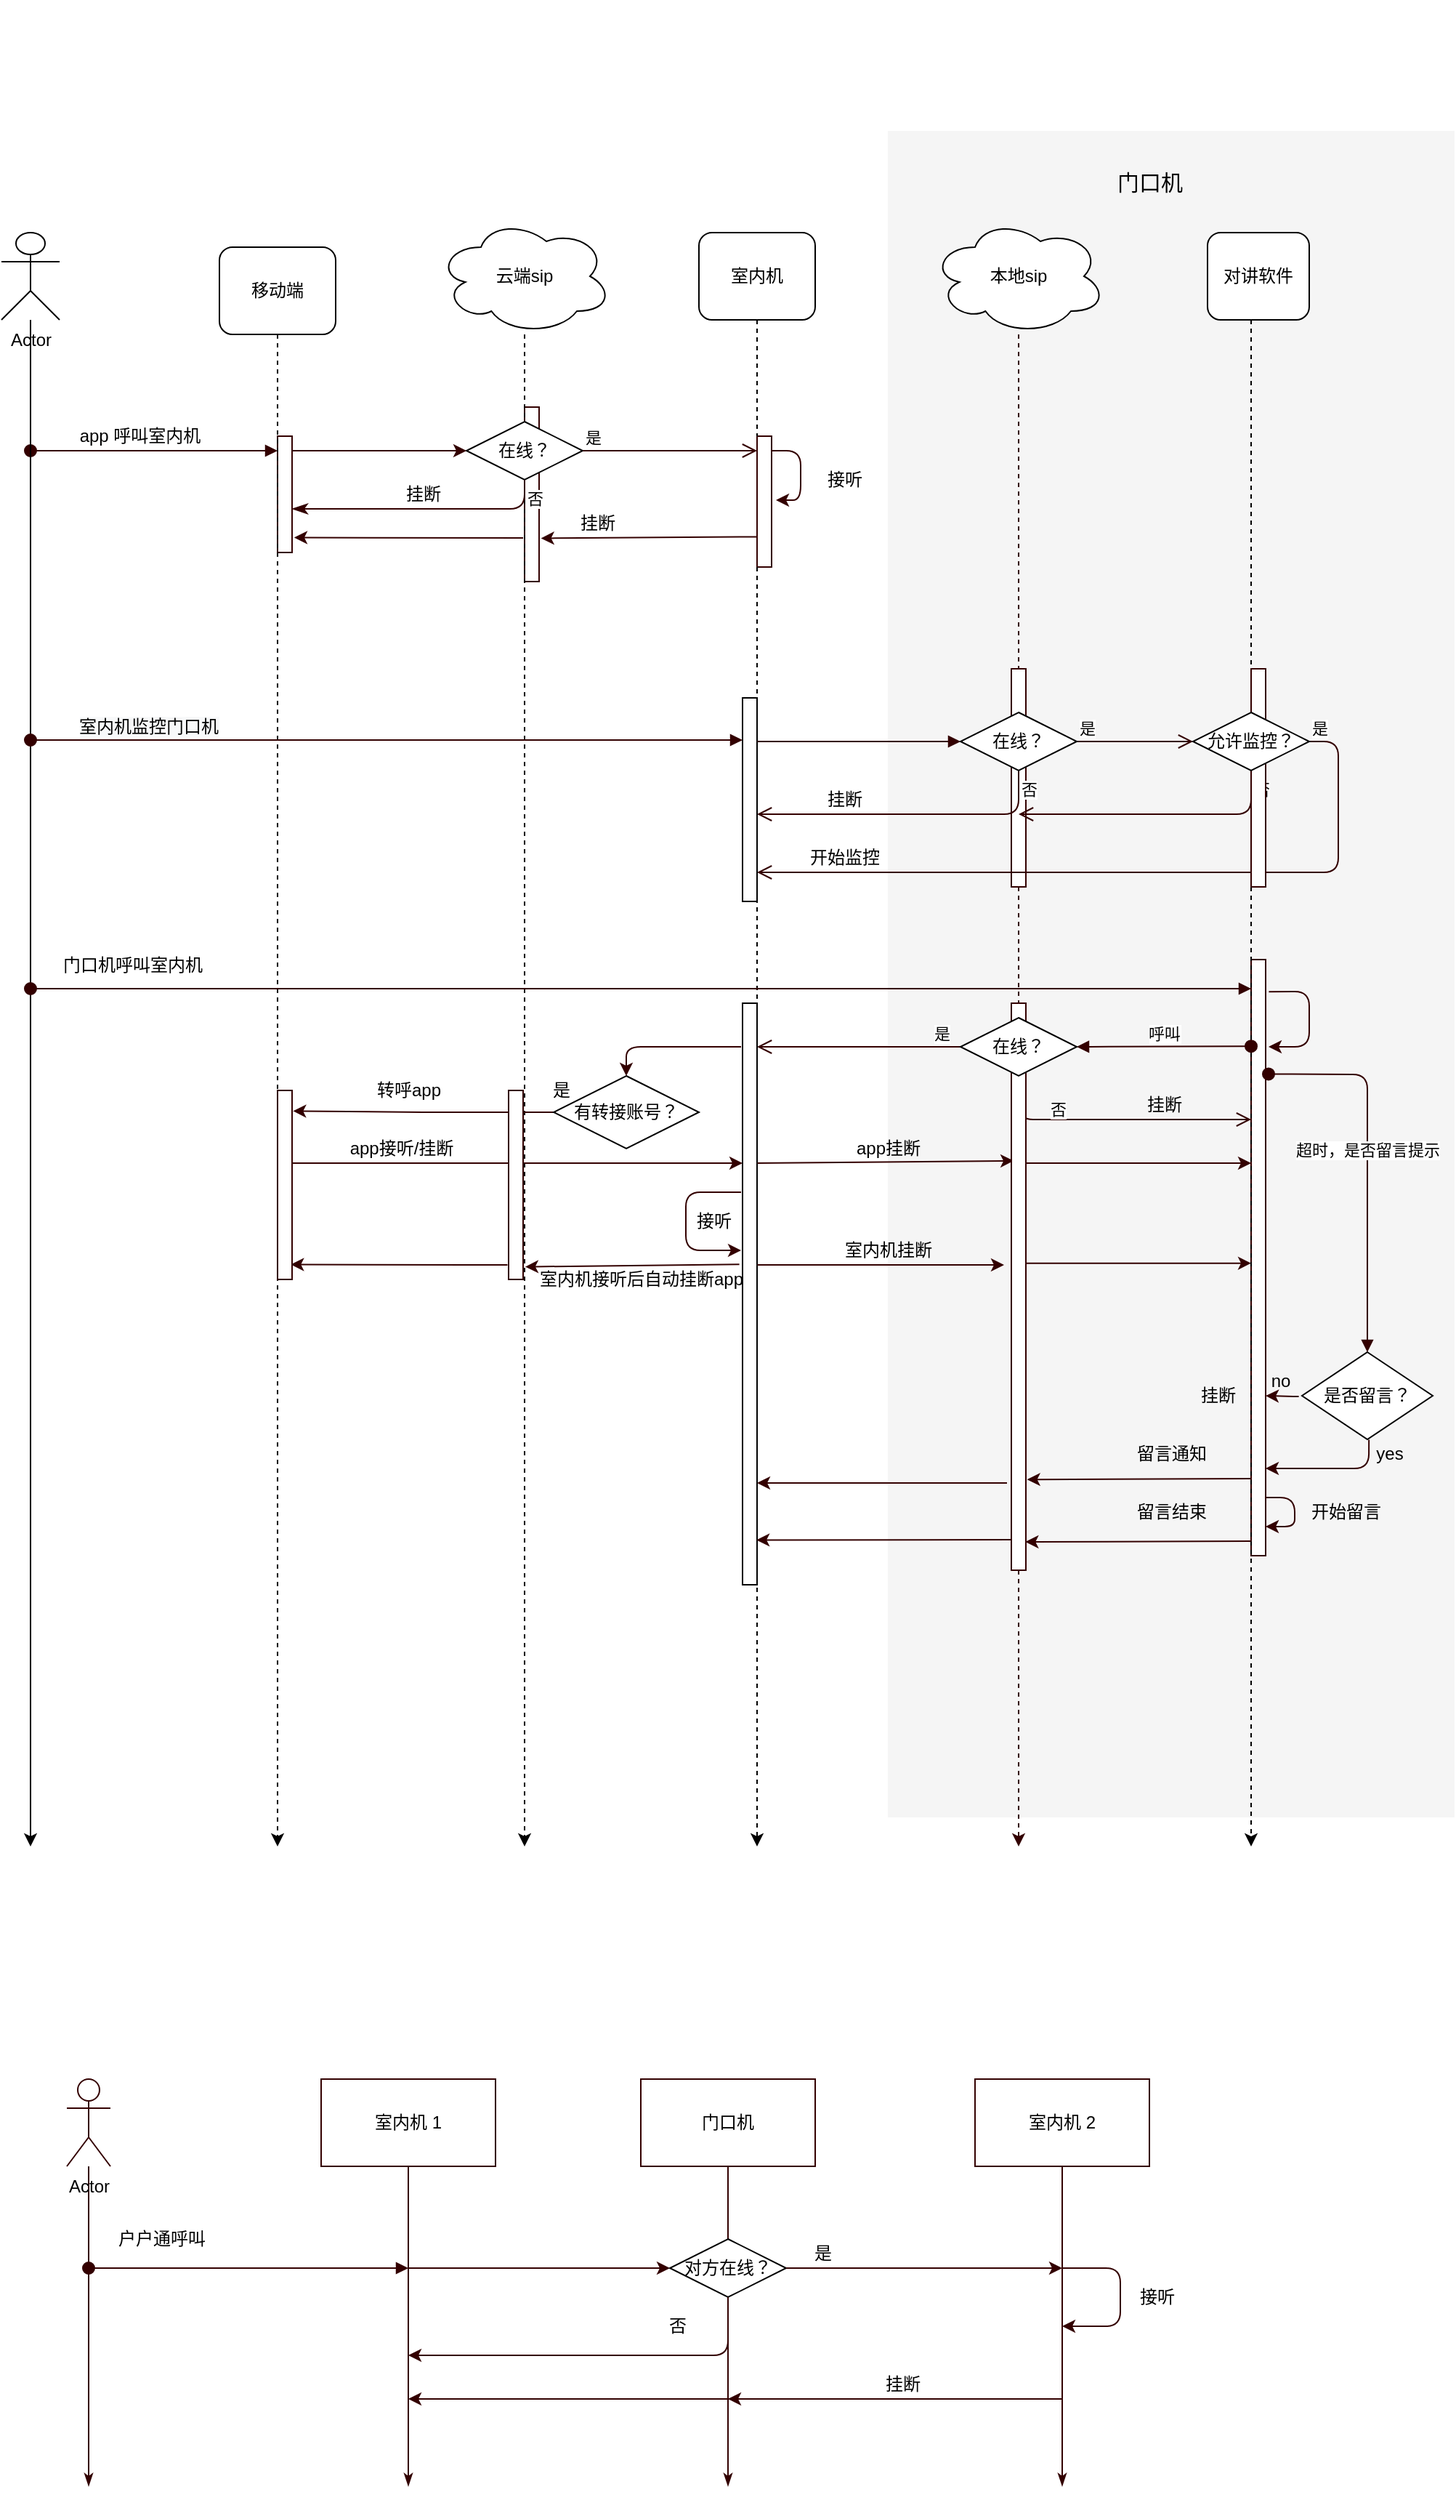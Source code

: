 <mxfile version="14.1.8" type="device" pages="2"><diagram id="DZrc7_FJbK6068aX2QIi" name="Page-1"><mxGraphModel dx="864" dy="1872" grid="1" gridSize="10" guides="1" tooltips="1" connect="1" arrows="1" fold="1" page="1" pageScale="1" pageWidth="827" pageHeight="1169" math="0" shadow="0"><root><mxCell id="0"/><mxCell id="1" parent="0"/><mxCell id="ROGS4PVGV4KlvbHjslqB-42" value="" style="rounded=0;whiteSpace=wrap;html=1;fillColor=#f5f5f5;fontColor=#333333;strokeColor=none;" vertex="1" parent="1"><mxGeometry x="670" y="20" width="390" height="1160" as="geometry"/></mxCell><mxCell id="ROGS4PVGV4KlvbHjslqB-51" value="" style="html=1;points=[];perimeter=orthogonalPerimeter;strokeColor=#330000;fontSize=115;" vertex="1" parent="1"><mxGeometry x="755" y="390" width="10" height="150" as="geometry"/></mxCell><mxCell id="ROGS4PVGV4KlvbHjslqB-48" value="" style="html=1;points=[];perimeter=orthogonalPerimeter;strokeColor=#330000;fontSize=115;" vertex="1" parent="1"><mxGeometry x="420" y="210" width="10" height="120" as="geometry"/></mxCell><mxCell id="ROGS4PVGV4KlvbHjslqB-27" value="" style="html=1;points=[];perimeter=orthogonalPerimeter;strokeColor=#330000;" vertex="1" parent="1"><mxGeometry x="920" y="590" width="10" height="410" as="geometry"/></mxCell><mxCell id="ROGS4PVGV4KlvbHjslqB-15" value="" style="html=1;points=[];perimeter=orthogonalPerimeter;strokeColor=#330000;" vertex="1" parent="1"><mxGeometry x="580" y="230" width="10" height="90" as="geometry"/></mxCell><mxCell id="ROGS4PVGV4KlvbHjslqB-13" value="" style="html=1;points=[];perimeter=orthogonalPerimeter;strokeColor=#330000;" vertex="1" parent="1"><mxGeometry x="250" y="230" width="10" height="80" as="geometry"/></mxCell><mxCell id="4mi9MKvr7Zv18F-6sOIf-14" style="edgeStyle=orthogonalEdgeStyle;rounded=0;orthogonalLoop=1;jettySize=auto;html=1;dashed=1;" parent="1" source="4mi9MKvr7Zv18F-6sOIf-1" edge="1"><mxGeometry relative="1" as="geometry"><mxPoint x="420" y="1200" as="targetPoint"/></mxGeometry></mxCell><mxCell id="4mi9MKvr7Zv18F-6sOIf-1" value="云端sip" style="ellipse;shape=cloud;whiteSpace=wrap;html=1;" parent="1" vertex="1"><mxGeometry x="360" y="80" width="120" height="80" as="geometry"/></mxCell><mxCell id="4mi9MKvr7Zv18F-6sOIf-12" style="edgeStyle=orthogonalEdgeStyle;rounded=0;orthogonalLoop=1;jettySize=auto;html=1;dashed=1;" parent="1" source="4mi9MKvr7Zv18F-6sOIf-3" edge="1"><mxGeometry relative="1" as="geometry"><mxPoint x="920" y="1200" as="targetPoint"/><Array as="points"><mxPoint x="920" y="753"/></Array></mxGeometry></mxCell><mxCell id="4mi9MKvr7Zv18F-6sOIf-3" value="对讲软件" style="rounded=1;whiteSpace=wrap;html=1;" parent="1" vertex="1"><mxGeometry x="890" y="90" width="70" height="60" as="geometry"/></mxCell><mxCell id="4mi9MKvr7Zv18F-6sOIf-8" style="edgeStyle=orthogonalEdgeStyle;rounded=0;orthogonalLoop=1;jettySize=auto;html=1;dashed=1;" parent="1" source="4mi9MKvr7Zv18F-6sOIf-5" edge="1"><mxGeometry relative="1" as="geometry"><mxPoint x="250" y="1200" as="targetPoint"/></mxGeometry></mxCell><mxCell id="4mi9MKvr7Zv18F-6sOIf-5" value="移动端" style="rounded=1;whiteSpace=wrap;html=1;" parent="1" vertex="1"><mxGeometry x="210" y="100" width="80" height="60" as="geometry"/></mxCell><mxCell id="4mi9MKvr7Zv18F-6sOIf-11" style="edgeStyle=orthogonalEdgeStyle;rounded=0;orthogonalLoop=1;jettySize=auto;html=1;dashed=1;" parent="1" source="ROGS4PVGV4KlvbHjslqB-15" edge="1"><mxGeometry relative="1" as="geometry"><mxPoint x="580" y="1200" as="targetPoint"/><Array as="points"><mxPoint x="580" y="340"/><mxPoint x="580" y="340"/></Array></mxGeometry></mxCell><mxCell id="4mi9MKvr7Zv18F-6sOIf-6" value="室内机" style="rounded=1;whiteSpace=wrap;html=1;" parent="1" vertex="1"><mxGeometry x="540" y="90" width="80" height="60" as="geometry"/></mxCell><mxCell id="4mi9MKvr7Zv18F-6sOIf-42" style="edgeStyle=orthogonalEdgeStyle;rounded=0;orthogonalLoop=1;jettySize=auto;html=1;dashed=1;strokeColor=#330000;" parent="1" source="ROGS4PVGV4KlvbHjslqB-53" edge="1"><mxGeometry relative="1" as="geometry"><mxPoint x="760" y="1200" as="targetPoint"/><Array as="points"><mxPoint x="760" y="1200"/></Array></mxGeometry></mxCell><mxCell id="4mi9MKvr7Zv18F-6sOIf-10" value="&lt;span&gt;本地sip&lt;/span&gt;" style="ellipse;shape=cloud;whiteSpace=wrap;html=1;" parent="1" vertex="1"><mxGeometry x="700" y="80" width="120" height="80" as="geometry"/></mxCell><mxCell id="4mi9MKvr7Zv18F-6sOIf-16" value="app 呼叫室内机" style="text;html=1;align=center;verticalAlign=middle;resizable=0;points=[];autosize=1;" parent="1" vertex="1"><mxGeometry x="105" y="220" width="100" height="20" as="geometry"/></mxCell><mxCell id="4mi9MKvr7Zv18F-6sOIf-24" value="在线？" style="rhombus;whiteSpace=wrap;html=1;" parent="1" vertex="1"><mxGeometry x="380" y="220" width="80" height="40" as="geometry"/></mxCell><mxCell id="4mi9MKvr7Zv18F-6sOIf-25" value="是" style="edgeStyle=orthogonalEdgeStyle;html=1;align=left;verticalAlign=bottom;endArrow=open;endSize=8;strokeColor=#330000;" parent="1" source="4mi9MKvr7Zv18F-6sOIf-24" edge="1"><mxGeometry x="-1" relative="1" as="geometry"><mxPoint x="580" y="240" as="targetPoint"/></mxGeometry></mxCell><mxCell id="4mi9MKvr7Zv18F-6sOIf-26" value="否" style="edgeStyle=orthogonalEdgeStyle;html=1;align=left;verticalAlign=top;endArrow=classicThin;endSize=8;strokeColor=#330000;rounded=1;endFill=1;" parent="1" source="4mi9MKvr7Zv18F-6sOIf-24" edge="1"><mxGeometry x="-1" relative="1" as="geometry"><mxPoint x="260" y="280" as="targetPoint"/><Array as="points"><mxPoint x="420" y="280"/></Array></mxGeometry></mxCell><mxCell id="4mi9MKvr7Zv18F-6sOIf-27" value="挂断" style="text;html=1;align=center;verticalAlign=middle;resizable=0;points=[];autosize=1;" parent="1" vertex="1"><mxGeometry x="330" y="260" width="40" height="20" as="geometry"/></mxCell><mxCell id="4mi9MKvr7Zv18F-6sOIf-31" value="" style="endArrow=classic;html=1;strokeColor=#330000;" parent="1" edge="1"><mxGeometry width="50" height="50" relative="1" as="geometry"><mxPoint x="590" y="240" as="sourcePoint"/><mxPoint x="593" y="274" as="targetPoint"/><Array as="points"><mxPoint x="610" y="240"/><mxPoint x="610" y="274"/></Array></mxGeometry></mxCell><mxCell id="4mi9MKvr7Zv18F-6sOIf-32" value="接听" style="text;html=1;align=center;verticalAlign=middle;resizable=0;points=[];autosize=1;" parent="1" vertex="1"><mxGeometry x="620" y="250" width="40" height="20" as="geometry"/></mxCell><mxCell id="4mi9MKvr7Zv18F-6sOIf-39" value="是" style="edgeStyle=orthogonalEdgeStyle;html=1;align=left;verticalAlign=bottom;endArrow=open;endSize=8;entryX=0;entryY=0.5;entryDx=0;entryDy=0;strokeColor=#330000;" parent="1" source="4mi9MKvr7Zv18F-6sOIf-38" target="4mi9MKvr7Zv18F-6sOIf-46" edge="1"><mxGeometry x="-1" relative="1" as="geometry"><mxPoint x="860" y="440" as="targetPoint"/></mxGeometry></mxCell><mxCell id="4mi9MKvr7Zv18F-6sOIf-40" value="否" style="edgeStyle=orthogonalEdgeStyle;html=1;align=left;verticalAlign=top;endArrow=open;endSize=8;strokeColor=#330000;" parent="1" source="4mi9MKvr7Zv18F-6sOIf-38" edge="1"><mxGeometry x="-1" relative="1" as="geometry"><mxPoint x="580" y="490" as="targetPoint"/><Array as="points"><mxPoint x="760" y="490"/></Array></mxGeometry></mxCell><mxCell id="4mi9MKvr7Zv18F-6sOIf-47" value="是" style="edgeStyle=orthogonalEdgeStyle;html=1;align=left;verticalAlign=bottom;endArrow=open;endSize=8;strokeColor=#330000;" parent="1" source="4mi9MKvr7Zv18F-6sOIf-46" edge="1"><mxGeometry x="-1" relative="1" as="geometry"><mxPoint x="580" y="530" as="targetPoint"/><Array as="points"><mxPoint x="980" y="440"/></Array></mxGeometry></mxCell><mxCell id="4mi9MKvr7Zv18F-6sOIf-48" value="否" style="edgeStyle=orthogonalEdgeStyle;html=1;align=left;verticalAlign=top;endArrow=open;endSize=8;strokeColor=#330000;" parent="1" source="4mi9MKvr7Zv18F-6sOIf-46" edge="1"><mxGeometry x="-1" relative="1" as="geometry"><mxPoint x="760" y="490" as="targetPoint"/><Array as="points"><mxPoint x="920" y="490"/></Array></mxGeometry></mxCell><mxCell id="4mi9MKvr7Zv18F-6sOIf-50" value="挂断" style="text;html=1;align=center;verticalAlign=middle;resizable=0;points=[];autosize=1;" parent="1" vertex="1"><mxGeometry x="620" y="470" width="40" height="20" as="geometry"/></mxCell><mxCell id="4mi9MKvr7Zv18F-6sOIf-51" value="开始监控" style="text;html=1;align=center;verticalAlign=middle;resizable=0;points=[];autosize=1;" parent="1" vertex="1"><mxGeometry x="610" y="510" width="60" height="20" as="geometry"/></mxCell><mxCell id="4mi9MKvr7Zv18F-6sOIf-52" value="" style="html=1;points=[];perimeter=orthogonalPerimeter;" parent="1" vertex="1"><mxGeometry x="570" y="410" width="10" height="140" as="geometry"/></mxCell><mxCell id="4mi9MKvr7Zv18F-6sOIf-56" value="" style="html=1;verticalAlign=bottom;startArrow=oval;startFill=1;endArrow=block;startSize=8;strokeColor=#330000;" parent="1" edge="1"><mxGeometry width="60" relative="1" as="geometry"><mxPoint x="80" y="240" as="sourcePoint"/><mxPoint x="250" y="240" as="targetPoint"/></mxGeometry></mxCell><mxCell id="4mi9MKvr7Zv18F-6sOIf-59" value="" style="html=1;verticalAlign=bottom;startArrow=none;startFill=0;endArrow=block;startSize=8;strokeColor=#330000;entryX=0;entryY=0.5;entryDx=0;entryDy=0;" parent="1" target="4mi9MKvr7Zv18F-6sOIf-38" edge="1"><mxGeometry width="60" relative="1" as="geometry"><mxPoint x="580" y="440" as="sourcePoint"/><mxPoint x="640" y="440" as="targetPoint"/></mxGeometry></mxCell><mxCell id="4mi9MKvr7Zv18F-6sOIf-66" value="是" style="edgeStyle=orthogonalEdgeStyle;html=1;align=left;verticalAlign=bottom;endArrow=open;endSize=8;strokeColor=#330000;" parent="1" source="4mi9MKvr7Zv18F-6sOIf-65" edge="1"><mxGeometry x="-0.714" relative="1" as="geometry"><mxPoint x="580" y="650" as="targetPoint"/><Array as="points"><mxPoint x="660" y="650"/><mxPoint x="660" y="650"/></Array><mxPoint as="offset"/></mxGeometry></mxCell><mxCell id="4mi9MKvr7Zv18F-6sOIf-67" value="否" style="edgeStyle=orthogonalEdgeStyle;html=1;align=left;verticalAlign=top;endArrow=open;endSize=8;exitX=0.5;exitY=1;exitDx=0;exitDy=0;strokeColor=#330000;" parent="1" source="4mi9MKvr7Zv18F-6sOIf-65" edge="1"><mxGeometry x="-0.9" y="20" relative="1" as="geometry"><mxPoint x="920" y="700" as="targetPoint"/><mxPoint x="690" y="690" as="sourcePoint"/><Array as="points"><mxPoint x="760" y="700"/></Array><mxPoint as="offset"/></mxGeometry></mxCell><mxCell id="4mi9MKvr7Zv18F-6sOIf-68" value="呼叫" style="html=1;verticalAlign=bottom;startArrow=oval;startFill=1;endArrow=block;startSize=8;strokeColor=#330000;entryX=1;entryY=0.5;entryDx=0;entryDy=0;" parent="1" target="4mi9MKvr7Zv18F-6sOIf-65" edge="1"><mxGeometry width="60" relative="1" as="geometry"><mxPoint x="920" y="649.58" as="sourcePoint"/><mxPoint x="980" y="649.58" as="targetPoint"/></mxGeometry></mxCell><mxCell id="4mi9MKvr7Zv18F-6sOIf-72" value="" style="html=1;points=[];perimeter=orthogonalPerimeter;" parent="1" vertex="1"><mxGeometry x="570" y="620" width="10" height="400" as="geometry"/></mxCell><mxCell id="4mi9MKvr7Zv18F-6sOIf-73" value="挂断" style="text;html=1;align=center;verticalAlign=middle;resizable=0;points=[];autosize=1;" parent="1" vertex="1"><mxGeometry x="840" y="680" width="40" height="20" as="geometry"/></mxCell><mxCell id="4mi9MKvr7Zv18F-6sOIf-74" value="" style="endArrow=classic;html=1;strokeColor=#330000;" parent="1" edge="1"><mxGeometry width="50" height="50" relative="1" as="geometry"><mxPoint x="569" y="750" as="sourcePoint"/><mxPoint x="569" y="790" as="targetPoint"/><Array as="points"><mxPoint x="531" y="750"/><mxPoint x="531" y="790"/></Array></mxGeometry></mxCell><mxCell id="4mi9MKvr7Zv18F-6sOIf-75" value="接听" style="text;html=1;align=center;verticalAlign=middle;resizable=0;points=[];autosize=1;" parent="1" vertex="1"><mxGeometry x="530" y="760" width="40" height="20" as="geometry"/></mxCell><mxCell id="4mi9MKvr7Zv18F-6sOIf-80" style="edgeStyle=orthogonalEdgeStyle;rounded=0;orthogonalLoop=1;jettySize=auto;html=1;strokeColor=#330000;entryX=1.067;entryY=0.109;entryDx=0;entryDy=0;entryPerimeter=0;" parent="1" source="4mi9MKvr7Zv18F-6sOIf-76" edge="1" target="ROGS4PVGV4KlvbHjslqB-37"><mxGeometry relative="1" as="geometry"><mxPoint x="280" y="695" as="targetPoint"/></mxGeometry></mxCell><mxCell id="4mi9MKvr7Zv18F-6sOIf-76" value="有转接账号？" style="rhombus;whiteSpace=wrap;html=1;" parent="1" vertex="1"><mxGeometry x="440" y="670" width="100" height="50" as="geometry"/></mxCell><mxCell id="4mi9MKvr7Zv18F-6sOIf-77" value="" style="endArrow=classic;html=1;strokeColor=#330000;" parent="1" edge="1"><mxGeometry width="50" height="50" relative="1" as="geometry"><mxPoint x="580" y="800" as="sourcePoint"/><mxPoint x="750" y="800" as="targetPoint"/></mxGeometry></mxCell><mxCell id="4mi9MKvr7Zv18F-6sOIf-78" value="" style="endArrow=classic;html=1;strokeColor=#330000;entryX=0.5;entryY=0;entryDx=0;entryDy=0;" parent="1" target="4mi9MKvr7Zv18F-6sOIf-76" edge="1"><mxGeometry width="50" height="50" relative="1" as="geometry"><mxPoint x="569" y="650" as="sourcePoint"/><mxPoint x="490" y="653" as="targetPoint"/><Array as="points"><mxPoint x="490" y="650"/></Array></mxGeometry></mxCell><mxCell id="4mi9MKvr7Zv18F-6sOIf-81" value="转呼app" style="text;html=1;align=center;verticalAlign=middle;resizable=0;points=[];autosize=1;" parent="1" vertex="1"><mxGeometry x="310" y="670" width="60" height="20" as="geometry"/></mxCell><mxCell id="4mi9MKvr7Zv18F-6sOIf-82" value="是" style="text;html=1;align=center;verticalAlign=middle;resizable=0;points=[];autosize=1;" parent="1" vertex="1"><mxGeometry x="430" y="670" width="30" height="20" as="geometry"/></mxCell><mxCell id="4mi9MKvr7Zv18F-6sOIf-85" value="" style="endArrow=classic;html=1;strokeColor=#330000;entryX=0.914;entryY=0.921;entryDx=0;entryDy=0;entryPerimeter=0;exitX=-0.078;exitY=0.923;exitDx=0;exitDy=0;exitPerimeter=0;" parent="1" edge="1" target="ROGS4PVGV4KlvbHjslqB-37" source="ROGS4PVGV4KlvbHjslqB-58"><mxGeometry width="50" height="50" relative="1" as="geometry"><mxPoint x="380" y="820" as="sourcePoint"/><mxPoint x="254" y="800" as="targetPoint"/><Array as="points"><mxPoint x="390" y="800"/></Array></mxGeometry></mxCell><mxCell id="4mi9MKvr7Zv18F-6sOIf-86" value="室内机接听后自动挂断app" style="text;html=1;align=center;verticalAlign=middle;resizable=0;points=[];autosize=1;" parent="1" vertex="1"><mxGeometry x="420" y="800" width="160" height="20" as="geometry"/></mxCell><mxCell id="4mi9MKvr7Zv18F-6sOIf-87" value="" style="endArrow=classic;html=1;strokeColor=#330000;entryX=0.155;entryY=0.278;entryDx=0;entryDy=0;entryPerimeter=0;" parent="1" edge="1" target="ROGS4PVGV4KlvbHjslqB-53"><mxGeometry width="50" height="50" relative="1" as="geometry"><mxPoint x="580" y="730.0" as="sourcePoint"/><mxPoint x="920" y="730" as="targetPoint"/></mxGeometry></mxCell><mxCell id="4mi9MKvr7Zv18F-6sOIf-88" value="" style="endArrow=classic;html=1;strokeColor=#330000;" parent="1" edge="1" source="ROGS4PVGV4KlvbHjslqB-37"><mxGeometry width="50" height="50" relative="1" as="geometry"><mxPoint x="250" y="730" as="sourcePoint"/><mxPoint x="570" y="730.0" as="targetPoint"/></mxGeometry></mxCell><mxCell id="4mi9MKvr7Zv18F-6sOIf-89" value="app接听/挂断" style="text;html=1;align=center;verticalAlign=middle;resizable=0;points=[];autosize=1;" parent="1" vertex="1"><mxGeometry x="290" y="710" width="90" height="20" as="geometry"/></mxCell><mxCell id="4mi9MKvr7Zv18F-6sOIf-91" value="是否留言？" style="rhombus;whiteSpace=wrap;html=1;" parent="1" vertex="1"><mxGeometry x="955" y="860" width="90" height="60" as="geometry"/></mxCell><mxCell id="4mi9MKvr7Zv18F-6sOIf-93" value="yes" style="text;html=1;align=center;verticalAlign=middle;resizable=0;points=[];autosize=1;" parent="1" vertex="1"><mxGeometry x="1000" y="920" width="30" height="20" as="geometry"/></mxCell><mxCell id="4mi9MKvr7Zv18F-6sOIf-95" value="no" style="text;html=1;align=center;verticalAlign=middle;resizable=0;points=[];autosize=1;" parent="1" vertex="1"><mxGeometry x="925" y="870" width="30" height="20" as="geometry"/></mxCell><mxCell id="4mi9MKvr7Zv18F-6sOIf-96" value="" style="endArrow=classic;html=1;strokeColor=#330000;exitX=0.926;exitY=1.028;exitDx=0;exitDy=0;exitPerimeter=0;" parent="1" source="4mi9MKvr7Zv18F-6sOIf-95" edge="1"><mxGeometry width="50" height="50" relative="1" as="geometry"><mxPoint x="580" y="890" as="sourcePoint"/><mxPoint x="930" y="890" as="targetPoint"/></mxGeometry></mxCell><mxCell id="4mi9MKvr7Zv18F-6sOIf-97" value="挂断" style="text;html=1;align=center;verticalAlign=middle;resizable=0;points=[];autosize=1;" parent="1" vertex="1"><mxGeometry x="877" y="880" width="40" height="20" as="geometry"/></mxCell><mxCell id="4mi9MKvr7Zv18F-6sOIf-98" value="" style="endArrow=classic;html=1;strokeColor=#330000;exitX=0.036;exitY=0.01;exitDx=0;exitDy=0;exitPerimeter=0;" parent="1" source="4mi9MKvr7Zv18F-6sOIf-93" edge="1"><mxGeometry width="50" height="50" relative="1" as="geometry"><mxPoint x="582" y="950" as="sourcePoint"/><mxPoint x="930" y="940" as="targetPoint"/><Array as="points"><mxPoint x="1001" y="940"/></Array></mxGeometry></mxCell><mxCell id="4mi9MKvr7Zv18F-6sOIf-101" value="" style="endArrow=classic;html=1;strokeColor=#330000;" parent="1" edge="1"><mxGeometry width="50" height="50" relative="1" as="geometry"><mxPoint x="930" y="960" as="sourcePoint"/><mxPoint x="930" y="980" as="targetPoint"/><Array as="points"><mxPoint x="950" y="960"/><mxPoint x="950" y="980"/></Array></mxGeometry></mxCell><mxCell id="4mi9MKvr7Zv18F-6sOIf-103" value="开始留言" style="text;html=1;align=center;verticalAlign=middle;resizable=0;points=[];autosize=1;" parent="1" vertex="1"><mxGeometry x="955" y="960" width="60" height="20" as="geometry"/></mxCell><mxCell id="4mi9MKvr7Zv18F-6sOIf-104" value="" style="endArrow=classic;html=1;strokeColor=#330000;entryX=1.081;entryY=0.84;entryDx=0;entryDy=0;entryPerimeter=0;" parent="1" target="ROGS4PVGV4KlvbHjslqB-53" edge="1"><mxGeometry width="50" height="50" relative="1" as="geometry"><mxPoint x="920" y="947" as="sourcePoint"/><mxPoint x="840" y="910" as="targetPoint"/></mxGeometry></mxCell><mxCell id="4mi9MKvr7Zv18F-6sOIf-105" value="留言结束" style="text;html=1;align=center;verticalAlign=middle;resizable=0;points=[];autosize=1;" parent="1" vertex="1"><mxGeometry x="835" y="960" width="60" height="20" as="geometry"/></mxCell><mxCell id="4mi9MKvr7Zv18F-6sOIf-106" value="超时，是否留言提示" style="html=1;verticalAlign=bottom;startArrow=oval;startFill=1;endArrow=block;startSize=8;entryX=0.5;entryY=0;entryDx=0;entryDy=0;strokeColor=#330000;exitX=1.2;exitY=0.192;exitDx=0;exitDy=0;exitPerimeter=0;" parent="1" target="4mi9MKvr7Zv18F-6sOIf-91" edge="1" source="ROGS4PVGV4KlvbHjslqB-27"><mxGeometry x="-0.004" width="60" relative="1" as="geometry"><mxPoint x="930" y="830" as="sourcePoint"/><mxPoint x="980" y="830" as="targetPoint"/><Array as="points"><mxPoint x="1000" y="669"/><mxPoint x="1000" y="830"/></Array><mxPoint as="offset"/></mxGeometry></mxCell><mxCell id="4mi9MKvr7Zv18F-6sOIf-107" value="留言通知" style="text;html=1;align=center;verticalAlign=middle;resizable=0;points=[];autosize=1;" parent="1" vertex="1"><mxGeometry x="835" y="920" width="60" height="20" as="geometry"/></mxCell><mxCell id="4mi9MKvr7Zv18F-6sOIf-108" value="" style="endArrow=classic;html=1;strokeColor=#330000;entryX=0.957;entryY=0.923;entryDx=0;entryDy=0;entryPerimeter=0;" parent="1" target="4mi9MKvr7Zv18F-6sOIf-72" edge="1"><mxGeometry width="50" height="50" relative="1" as="geometry"><mxPoint x="755" y="989" as="sourcePoint"/><mxPoint x="690" y="910" as="targetPoint"/></mxGeometry></mxCell><mxCell id="4mi9MKvr7Zv18F-6sOIf-111" value="门口机呼叫室内机" style="text;html=1;align=center;verticalAlign=middle;resizable=0;points=[];autosize=1;" parent="1" vertex="1"><mxGeometry x="95" y="584" width="110" height="20" as="geometry"/></mxCell><mxCell id="ROGS4PVGV4KlvbHjslqB-2" style="edgeStyle=orthogonalEdgeStyle;rounded=0;orthogonalLoop=1;jettySize=auto;html=1;" edge="1" parent="1" source="ROGS4PVGV4KlvbHjslqB-1"><mxGeometry relative="1" as="geometry"><mxPoint x="80" y="1200" as="targetPoint"/><Array as="points"><mxPoint x="80" y="1090"/></Array></mxGeometry></mxCell><mxCell id="ROGS4PVGV4KlvbHjslqB-1" value="Actor" style="shape=umlActor;verticalLabelPosition=bottom;verticalAlign=top;html=1;" vertex="1" parent="1"><mxGeometry x="60" y="90" width="40" height="60" as="geometry"/></mxCell><mxCell id="ROGS4PVGV4KlvbHjslqB-6" value="" style="endArrow=classic;html=1;strokeColor=#330000;entryX=0;entryY=0.5;entryDx=0;entryDy=0;" edge="1" parent="1" target="4mi9MKvr7Zv18F-6sOIf-24"><mxGeometry width="50" height="50" relative="1" as="geometry"><mxPoint x="260" y="240" as="sourcePoint"/><mxPoint x="390" y="480" as="targetPoint"/></mxGeometry></mxCell><mxCell id="ROGS4PVGV4KlvbHjslqB-12" value="挂断" style="text;html=1;align=center;verticalAlign=middle;resizable=0;points=[];autosize=1;" vertex="1" parent="1"><mxGeometry x="450" y="280" width="40" height="20" as="geometry"/></mxCell><mxCell id="ROGS4PVGV4KlvbHjslqB-16" style="edgeStyle=orthogonalEdgeStyle;rounded=0;orthogonalLoop=1;jettySize=auto;html=1;dashed=1;endArrow=none;endFill=0;" edge="1" parent="1" source="4mi9MKvr7Zv18F-6sOIf-6" target="ROGS4PVGV4KlvbHjslqB-15"><mxGeometry relative="1" as="geometry"><mxPoint x="580" y="1200" as="targetPoint"/><mxPoint x="580" y="150" as="sourcePoint"/><Array as="points"><mxPoint x="580" y="210"/><mxPoint x="580" y="210"/></Array></mxGeometry></mxCell><mxCell id="ROGS4PVGV4KlvbHjslqB-29" value="" style="html=1;verticalAlign=bottom;startArrow=oval;startFill=1;endArrow=block;startSize=8;strokeColor=#330000;" edge="1" parent="1"><mxGeometry x="-0.024" y="10" width="60" relative="1" as="geometry"><mxPoint x="80" y="610" as="sourcePoint"/><mxPoint x="920" y="610" as="targetPoint"/><mxPoint as="offset"/></mxGeometry></mxCell><mxCell id="ROGS4PVGV4KlvbHjslqB-30" value="" style="endArrow=classic;html=1;strokeColor=#330000;exitX=1.222;exitY=0.054;exitDx=0;exitDy=0;exitPerimeter=0;" edge="1" parent="1" source="ROGS4PVGV4KlvbHjslqB-27"><mxGeometry width="50" height="50" relative="1" as="geometry"><mxPoint x="600" y="700" as="sourcePoint"/><mxPoint x="932" y="650" as="targetPoint"/><Array as="points"><mxPoint x="960" y="612"/><mxPoint x="960" y="650"/></Array></mxGeometry></mxCell><mxCell id="ROGS4PVGV4KlvbHjslqB-32" value="app挂断" style="text;html=1;align=center;verticalAlign=middle;resizable=0;points=[];autosize=1;" vertex="1" parent="1"><mxGeometry x="640" y="710" width="60" height="20" as="geometry"/></mxCell><mxCell id="ROGS4PVGV4KlvbHjslqB-36" value="&lt;span style=&quot;font-size: 12px ; background-color: rgb(248 , 249 , 250)&quot;&gt;室内机监控门口机&lt;/span&gt;" style="html=1;verticalAlign=bottom;startArrow=oval;startFill=1;endArrow=block;startSize=8;strokeColor=#330000;" edge="1" parent="1" target="4mi9MKvr7Zv18F-6sOIf-52"><mxGeometry x="-0.672" width="60" relative="1" as="geometry"><mxPoint x="80" y="439" as="sourcePoint"/><mxPoint x="220" y="480" as="targetPoint"/><mxPoint as="offset"/></mxGeometry></mxCell><mxCell id="ROGS4PVGV4KlvbHjslqB-37" value="" style="html=1;points=[];perimeter=orthogonalPerimeter;strokeColor=#330000;" vertex="1" parent="1"><mxGeometry x="250" y="680" width="10" height="130" as="geometry"/></mxCell><mxCell id="ROGS4PVGV4KlvbHjslqB-39" value="" style="endArrow=classic;html=1;strokeColor=#330000;entryX=1.144;entryY=0.933;entryDx=0;entryDy=0;entryPerimeter=0;exitX=-0.222;exitY=0.449;exitDx=0;exitDy=0;exitPerimeter=0;" edge="1" parent="1" source="4mi9MKvr7Zv18F-6sOIf-72" target="ROGS4PVGV4KlvbHjslqB-58"><mxGeometry width="50" height="50" relative="1" as="geometry"><mxPoint x="540" y="820" as="sourcePoint"/><mxPoint x="390" y="840" as="targetPoint"/><Array as="points"/></mxGeometry></mxCell><mxCell id="ROGS4PVGV4KlvbHjslqB-40" value="室内机挂断" style="text;html=1;align=center;verticalAlign=middle;resizable=0;points=[];autosize=1;" vertex="1" parent="1"><mxGeometry x="630" y="780" width="80" height="20" as="geometry"/></mxCell><mxCell id="ROGS4PVGV4KlvbHjslqB-44" value="&lt;font style=&quot;font-size: 15px&quot;&gt;门口机&lt;/font&gt;" style="text;html=1;align=center;verticalAlign=middle;resizable=0;points=[];autosize=1;fontSize=115;" vertex="1" parent="1"><mxGeometry x="820" y="-70" width="60" height="180" as="geometry"/></mxCell><mxCell id="ROGS4PVGV4KlvbHjslqB-52" style="edgeStyle=orthogonalEdgeStyle;rounded=0;orthogonalLoop=1;jettySize=auto;html=1;dashed=1;strokeColor=#330000;endArrow=none;endFill=0;" edge="1" parent="1" source="4mi9MKvr7Zv18F-6sOIf-10" target="ROGS4PVGV4KlvbHjslqB-51"><mxGeometry relative="1" as="geometry"><mxPoint x="770" y="1200" as="targetPoint"/><mxPoint x="760" y="160.0" as="sourcePoint"/><Array as="points"/></mxGeometry></mxCell><mxCell id="ROGS4PVGV4KlvbHjslqB-53" value="" style="html=1;points=[];perimeter=orthogonalPerimeter;strokeColor=#330000;fontSize=115;" vertex="1" parent="1"><mxGeometry x="755" y="620" width="10" height="390" as="geometry"/></mxCell><mxCell id="ROGS4PVGV4KlvbHjslqB-54" style="edgeStyle=orthogonalEdgeStyle;rounded=0;orthogonalLoop=1;jettySize=auto;html=1;dashed=1;strokeColor=#330000;endArrow=none;endFill=0;" edge="1" parent="1" source="ROGS4PVGV4KlvbHjslqB-51" target="ROGS4PVGV4KlvbHjslqB-53"><mxGeometry relative="1" as="geometry"><mxPoint x="770" y="1200" as="targetPoint"/><mxPoint x="760" y="540" as="sourcePoint"/><Array as="points"/></mxGeometry></mxCell><mxCell id="4mi9MKvr7Zv18F-6sOIf-65" value="在线？" style="rhombus;whiteSpace=wrap;html=1;" parent="1" vertex="1"><mxGeometry x="720" y="630" width="80" height="40" as="geometry"/></mxCell><mxCell id="4mi9MKvr7Zv18F-6sOIf-38" value="在线？" style="rhombus;whiteSpace=wrap;html=1;" parent="1" vertex="1"><mxGeometry x="720" y="420" width="80" height="40" as="geometry"/></mxCell><mxCell id="ROGS4PVGV4KlvbHjslqB-55" value="" style="html=1;points=[];perimeter=orthogonalPerimeter;strokeColor=#330000;fontSize=115;" vertex="1" parent="1"><mxGeometry x="920" y="390" width="10" height="150" as="geometry"/></mxCell><mxCell id="4mi9MKvr7Zv18F-6sOIf-46" value="允许监控？" style="rhombus;whiteSpace=wrap;html=1;" parent="1" vertex="1"><mxGeometry x="880" y="420" width="80" height="40" as="geometry"/></mxCell><mxCell id="ROGS4PVGV4KlvbHjslqB-58" value="" style="html=1;points=[];perimeter=orthogonalPerimeter;strokeColor=#330000;fontSize=115;" vertex="1" parent="1"><mxGeometry x="409" y="680" width="10" height="130" as="geometry"/></mxCell><mxCell id="ROGS4PVGV4KlvbHjslqB-61" value="" style="endArrow=classic;html=1;strokeColor=#330000;fontSize=115;" edge="1" parent="1" source="ROGS4PVGV4KlvbHjslqB-53"><mxGeometry width="50" height="50" relative="1" as="geometry"><mxPoint x="690" y="910" as="sourcePoint"/><mxPoint x="920" y="730" as="targetPoint"/></mxGeometry></mxCell><mxCell id="ROGS4PVGV4KlvbHjslqB-62" value="" style="endArrow=classic;html=1;strokeColor=#330000;fontSize=115;" edge="1" parent="1"><mxGeometry width="50" height="50" relative="1" as="geometry"><mxPoint x="765" y="798.82" as="sourcePoint"/><mxPoint x="920" y="798.82" as="targetPoint"/></mxGeometry></mxCell><mxCell id="ROGS4PVGV4KlvbHjslqB-63" value="" style="endArrow=classic;html=1;strokeColor=#330000;entryX=0.957;entryY=0.923;entryDx=0;entryDy=0;entryPerimeter=0;" edge="1" parent="1"><mxGeometry width="50" height="50" relative="1" as="geometry"><mxPoint x="752" y="950" as="sourcePoint"/><mxPoint x="580.0" y="950.0" as="targetPoint"/></mxGeometry></mxCell><mxCell id="ROGS4PVGV4KlvbHjslqB-64" value="" style="endArrow=classic;html=1;strokeColor=#330000;entryX=0.967;entryY=0.95;entryDx=0;entryDy=0;entryPerimeter=0;" edge="1" parent="1" target="ROGS4PVGV4KlvbHjslqB-53"><mxGeometry width="50" height="50" relative="1" as="geometry"><mxPoint x="920" y="990" as="sourcePoint"/><mxPoint x="780" y="991" as="targetPoint"/></mxGeometry></mxCell><mxCell id="ROGS4PVGV4KlvbHjslqB-75" style="edgeStyle=orthogonalEdgeStyle;rounded=1;jumpStyle=arc;orthogonalLoop=1;jettySize=auto;html=1;startArrow=none;startFill=0;endArrow=classicThin;endFill=1;strokeColor=#330000;fontSize=12;" edge="1" parent="1" source="ROGS4PVGV4KlvbHjslqB-70"><mxGeometry relative="1" as="geometry"><mxPoint x="340" y="1640" as="targetPoint"/></mxGeometry></mxCell><mxCell id="ROGS4PVGV4KlvbHjslqB-70" value="室内机 1" style="rounded=0;whiteSpace=wrap;html=1;strokeColor=#330000;fontSize=12;" vertex="1" parent="1"><mxGeometry x="280" y="1360" width="120" height="60" as="geometry"/></mxCell><mxCell id="ROGS4PVGV4KlvbHjslqB-76" style="edgeStyle=orthogonalEdgeStyle;rounded=1;jumpStyle=arc;orthogonalLoop=1;jettySize=auto;html=1;startArrow=none;startFill=0;endArrow=classicThin;endFill=1;strokeColor=#330000;fontSize=12;" edge="1" parent="1" source="ROGS4PVGV4KlvbHjslqB-71"><mxGeometry relative="1" as="geometry"><mxPoint x="560" y="1640" as="targetPoint"/></mxGeometry></mxCell><mxCell id="ROGS4PVGV4KlvbHjslqB-71" value="门口机" style="rounded=0;whiteSpace=wrap;html=1;strokeColor=#330000;fontSize=12;" vertex="1" parent="1"><mxGeometry x="500" y="1360" width="120" height="60" as="geometry"/></mxCell><mxCell id="ROGS4PVGV4KlvbHjslqB-77" style="edgeStyle=orthogonalEdgeStyle;rounded=1;jumpStyle=arc;orthogonalLoop=1;jettySize=auto;html=1;startArrow=none;startFill=0;endArrow=classicThin;endFill=1;strokeColor=#330000;fontSize=12;" edge="1" parent="1" source="ROGS4PVGV4KlvbHjslqB-72"><mxGeometry relative="1" as="geometry"><mxPoint x="790" y="1640" as="targetPoint"/></mxGeometry></mxCell><mxCell id="ROGS4PVGV4KlvbHjslqB-72" value="室内机 2" style="whiteSpace=wrap;html=1;strokeColor=#330000;fontSize=12;" vertex="1" parent="1"><mxGeometry x="730" y="1360" width="120" height="60" as="geometry"/></mxCell><mxCell id="ROGS4PVGV4KlvbHjslqB-74" style="edgeStyle=orthogonalEdgeStyle;rounded=1;jumpStyle=arc;orthogonalLoop=1;jettySize=auto;html=1;startArrow=none;startFill=0;endArrow=classicThin;endFill=1;strokeColor=#330000;fontSize=12;" edge="1" parent="1" source="ROGS4PVGV4KlvbHjslqB-73"><mxGeometry relative="1" as="geometry"><mxPoint x="120" y="1640" as="targetPoint"/></mxGeometry></mxCell><mxCell id="ROGS4PVGV4KlvbHjslqB-73" value="Actor" style="shape=umlActor;verticalLabelPosition=bottom;verticalAlign=top;html=1;outlineConnect=0;strokeColor=#330000;fontSize=12;" vertex="1" parent="1"><mxGeometry x="105" y="1360" width="30" height="60" as="geometry"/></mxCell><mxCell id="ROGS4PVGV4KlvbHjslqB-78" value="户户通呼叫" style="text;html=1;align=center;verticalAlign=middle;resizable=0;points=[];autosize=1;fontSize=12;" vertex="1" parent="1"><mxGeometry x="130" y="1460" width="80" height="20" as="geometry"/></mxCell><mxCell id="ROGS4PVGV4KlvbHjslqB-79" value="" style="html=1;verticalAlign=bottom;startArrow=oval;startFill=1;endArrow=block;startSize=8;strokeColor=#330000;fontSize=12;" edge="1" parent="1"><mxGeometry width="60" relative="1" as="geometry"><mxPoint x="120" y="1490" as="sourcePoint"/><mxPoint x="340" y="1490" as="targetPoint"/></mxGeometry></mxCell><mxCell id="ROGS4PVGV4KlvbHjslqB-80" value="" style="endArrow=classic;html=1;strokeColor=#330000;fontSize=12;" edge="1" parent="1"><mxGeometry width="50" height="50" relative="1" as="geometry"><mxPoint x="340" y="1490" as="sourcePoint"/><mxPoint x="520" y="1490" as="targetPoint"/></mxGeometry></mxCell><mxCell id="ROGS4PVGV4KlvbHjslqB-81" value="对方在线？" style="rhombus;whiteSpace=wrap;html=1;" vertex="1" parent="1"><mxGeometry x="520" y="1470" width="80" height="40" as="geometry"/></mxCell><mxCell id="ROGS4PVGV4KlvbHjslqB-83" value="" style="endArrow=classic;html=1;strokeColor=#330000;fontSize=12;exitX=1;exitY=0.5;exitDx=0;exitDy=0;" edge="1" parent="1" source="ROGS4PVGV4KlvbHjslqB-81"><mxGeometry width="50" height="50" relative="1" as="geometry"><mxPoint x="550" y="1550" as="sourcePoint"/><mxPoint x="790" y="1490" as="targetPoint"/></mxGeometry></mxCell><mxCell id="ROGS4PVGV4KlvbHjslqB-84" value="" style="endArrow=classic;html=1;strokeColor=#330000;fontSize=12;" edge="1" parent="1"><mxGeometry width="50" height="50" relative="1" as="geometry"><mxPoint x="560" y="1510" as="sourcePoint"/><mxPoint x="340" y="1550" as="targetPoint"/><Array as="points"><mxPoint x="560" y="1550"/></Array></mxGeometry></mxCell><mxCell id="ROGS4PVGV4KlvbHjslqB-85" value="是" style="text;html=1;align=center;verticalAlign=middle;resizable=0;points=[];autosize=1;fontSize=12;" vertex="1" parent="1"><mxGeometry x="610" y="1470" width="30" height="20" as="geometry"/></mxCell><mxCell id="ROGS4PVGV4KlvbHjslqB-86" value="否" style="text;html=1;align=center;verticalAlign=middle;resizable=0;points=[];autosize=1;fontSize=12;" vertex="1" parent="1"><mxGeometry x="510" y="1520" width="30" height="20" as="geometry"/></mxCell><mxCell id="ROGS4PVGV4KlvbHjslqB-87" value="" style="endArrow=classic;html=1;strokeColor=#330000;fontSize=12;" edge="1" parent="1"><mxGeometry width="50" height="50" relative="1" as="geometry"><mxPoint x="790" y="1580" as="sourcePoint"/><mxPoint x="560" y="1580" as="targetPoint"/></mxGeometry></mxCell><mxCell id="ROGS4PVGV4KlvbHjslqB-88" value="" style="endArrow=classic;html=1;strokeColor=#330000;fontSize=12;" edge="1" parent="1"><mxGeometry width="50" height="50" relative="1" as="geometry"><mxPoint x="570" y="1580" as="sourcePoint"/><mxPoint x="340" y="1580" as="targetPoint"/></mxGeometry></mxCell><mxCell id="ROGS4PVGV4KlvbHjslqB-89" value="" style="endArrow=classic;html=1;strokeColor=#330000;fontSize=12;" edge="1" parent="1"><mxGeometry width="50" height="50" relative="1" as="geometry"><mxPoint x="790" y="1490" as="sourcePoint"/><mxPoint x="790" y="1530" as="targetPoint"/><Array as="points"><mxPoint x="830" y="1490"/><mxPoint x="830" y="1530"/></Array></mxGeometry></mxCell><mxCell id="ROGS4PVGV4KlvbHjslqB-90" value="接听" style="text;html=1;align=center;verticalAlign=middle;resizable=0;points=[];autosize=1;fontSize=12;" vertex="1" parent="1"><mxGeometry x="835" y="1500" width="40" height="20" as="geometry"/></mxCell><mxCell id="ROGS4PVGV4KlvbHjslqB-91" value="挂断" style="text;html=1;align=center;verticalAlign=middle;resizable=0;points=[];autosize=1;fontSize=12;" vertex="1" parent="1"><mxGeometry x="660" y="1560" width="40" height="20" as="geometry"/></mxCell><mxCell id="ROGS4PVGV4KlvbHjslqB-92" value="" style="endArrow=classic;html=1;strokeColor=#330000;fontSize=12;entryX=1.133;entryY=0.752;entryDx=0;entryDy=0;entryPerimeter=0;exitX=0.04;exitY=0.769;exitDx=0;exitDy=0;exitPerimeter=0;" edge="1" parent="1" source="ROGS4PVGV4KlvbHjslqB-15" target="ROGS4PVGV4KlvbHjslqB-48"><mxGeometry width="50" height="50" relative="1" as="geometry"><mxPoint x="576" y="300" as="sourcePoint"/><mxPoint x="460" y="303" as="targetPoint"/></mxGeometry></mxCell><mxCell id="ROGS4PVGV4KlvbHjslqB-93" value="" style="endArrow=classic;html=1;strokeColor=#330000;fontSize=12;entryX=1.147;entryY=0.872;entryDx=0;entryDy=0;entryPerimeter=0;exitX=0.04;exitY=0.769;exitDx=0;exitDy=0;exitPerimeter=0;" edge="1" parent="1" target="ROGS4PVGV4KlvbHjslqB-13"><mxGeometry width="50" height="50" relative="1" as="geometry"><mxPoint x="419" y="300.0" as="sourcePoint"/><mxPoint x="269.93" y="301.03" as="targetPoint"/></mxGeometry></mxCell></root></mxGraphModel></diagram><diagram id="m0UNB9MnKBjMJqS4f_Va" name="Page-2"><mxGraphModel dx="1185" dy="635" grid="1" gridSize="10" guides="1" tooltips="1" connect="1" arrows="1" fold="1" page="1" pageScale="1" pageWidth="827" pageHeight="1169" math="0" shadow="0"><root><mxCell id="Xd4HAnddbDP8AcSWDx2u-0"/><mxCell id="Xd4HAnddbDP8AcSWDx2u-1" parent="Xd4HAnddbDP8AcSWDx2u-0"/><mxCell id="Xd4HAnddbDP8AcSWDx2u-2" value="室内机/中控" style="rounded=1;whiteSpace=wrap;html=1;" vertex="1" parent="Xd4HAnddbDP8AcSWDx2u-1"><mxGeometry x="294" y="40" width="120" height="60" as="geometry"/></mxCell><mxCell id="Xd4HAnddbDP8AcSWDx2u-9" style="edgeStyle=orthogonalEdgeStyle;rounded=0;orthogonalLoop=1;jettySize=auto;html=1;dashed=1;" edge="1" parent="Xd4HAnddbDP8AcSWDx2u-1" source="Xd4HAnddbDP8AcSWDx2u-3"><mxGeometry relative="1" as="geometry"><mxPoint x="580" y="600" as="targetPoint"/></mxGeometry></mxCell><mxCell id="Xd4HAnddbDP8AcSWDx2u-3" value="对讲apk" style="rounded=1;whiteSpace=wrap;html=1;" vertex="1" parent="Xd4HAnddbDP8AcSWDx2u-1"><mxGeometry x="529" y="160" width="100" height="30" as="geometry"/></mxCell><mxCell id="Xd4HAnddbDP8AcSWDx2u-11" style="edgeStyle=orthogonalEdgeStyle;rounded=0;orthogonalLoop=1;jettySize=auto;html=1;dashed=1;" edge="1" parent="Xd4HAnddbDP8AcSWDx2u-1" source="Xd4HAnddbDP8AcSWDx2u-5"><mxGeometry relative="1" as="geometry"><mxPoint x="120" y="600" as="targetPoint"/></mxGeometry></mxCell><mxCell id="Xd4HAnddbDP8AcSWDx2u-5" value="涂鸦" style="rounded=1;whiteSpace=wrap;html=1;" vertex="1" parent="Xd4HAnddbDP8AcSWDx2u-1"><mxGeometry x="70" y="160" width="100" height="30" as="geometry"/></mxCell><mxCell id="Xd4HAnddbDP8AcSWDx2u-10" style="edgeStyle=orthogonalEdgeStyle;rounded=0;orthogonalLoop=1;jettySize=auto;html=1;dashed=1;" edge="1" parent="Xd4HAnddbDP8AcSWDx2u-1" source="Xd4HAnddbDP8AcSWDx2u-6"><mxGeometry relative="1" as="geometry"><mxPoint x="350" y="600" as="targetPoint"/></mxGeometry></mxCell><mxCell id="Xd4HAnddbDP8AcSWDx2u-6" value="Remote apk" style="rounded=1;whiteSpace=wrap;html=1;" vertex="1" parent="Xd4HAnddbDP8AcSWDx2u-1"><mxGeometry x="295" y="160" width="110" height="30" as="geometry"/></mxCell><mxCell id="Xd4HAnddbDP8AcSWDx2u-7" value="" style="shape=curlyBracket;whiteSpace=wrap;html=1;rounded=1;rotation=90;" vertex="1" parent="Xd4HAnddbDP8AcSWDx2u-1"><mxGeometry x="320" y="-100" width="60" height="460" as="geometry"/></mxCell><mxCell id="Xd4HAnddbDP8AcSWDx2u-8" value="" style="line;strokeWidth=1;direction=south;html=1;" vertex="1" parent="Xd4HAnddbDP8AcSWDx2u-1"><mxGeometry x="345" y="110" width="10" height="50" as="geometry"/></mxCell><mxCell id="Xd4HAnddbDP8AcSWDx2u-16" value="" style="endArrow=classic;startArrow=classic;html=1;entryX=0;entryY=0.5;entryDx=0;entryDy=0;exitX=1;exitY=0.5;exitDx=0;exitDy=0;" edge="1" parent="Xd4HAnddbDP8AcSWDx2u-1" source="Xd4HAnddbDP8AcSWDx2u-6" target="Xd4HAnddbDP8AcSWDx2u-3"><mxGeometry width="50" height="50" relative="1" as="geometry"><mxPoint x="330" y="310" as="sourcePoint"/><mxPoint x="380" y="260" as="targetPoint"/></mxGeometry></mxCell><mxCell id="Xd4HAnddbDP8AcSWDx2u-17" value="" style="endArrow=classic;startArrow=classic;html=1;entryX=0;entryY=0.5;entryDx=0;entryDy=0;exitX=1;exitY=0.5;exitDx=0;exitDy=0;" edge="1" parent="Xd4HAnddbDP8AcSWDx2u-1"><mxGeometry width="50" height="50" relative="1" as="geometry"><mxPoint x="170" y="174.66" as="sourcePoint"/><mxPoint x="295" y="174.66" as="targetPoint"/></mxGeometry></mxCell><mxCell id="Xd4HAnddbDP8AcSWDx2u-18" value="AIDL" style="text;html=1;align=center;verticalAlign=middle;resizable=0;points=[];autosize=1;" vertex="1" parent="Xd4HAnddbDP8AcSWDx2u-1"><mxGeometry x="440" y="150" width="40" height="20" as="geometry"/></mxCell><mxCell id="Xd4HAnddbDP8AcSWDx2u-19" value="SDK" style="text;html=1;align=center;verticalAlign=middle;resizable=0;points=[];autosize=1;" vertex="1" parent="Xd4HAnddbDP8AcSWDx2u-1"><mxGeometry x="210" y="150" width="40" height="20" as="geometry"/></mxCell><mxCell id="Xd4HAnddbDP8AcSWDx2u-20" value="" style="html=1;points=[];perimeter=orthogonalPerimeter;strokeWidth=1;" vertex="1" parent="Xd4HAnddbDP8AcSWDx2u-1"><mxGeometry x="580" y="230" width="10" height="170" as="geometry"/></mxCell><mxCell id="Xd4HAnddbDP8AcSWDx2u-21" value="" style="endArrow=block;endFill=1;html=1;edgeStyle=orthogonalEdgeStyle;align=left;verticalAlign=top;" edge="1" parent="Xd4HAnddbDP8AcSWDx2u-1"><mxGeometry x="-0.333" y="57" relative="1" as="geometry"><mxPoint x="590" y="240" as="sourcePoint"/><mxPoint x="590" y="270" as="targetPoint"/><Array as="points"><mxPoint x="620" y="240"/><mxPoint x="620" y="270"/></Array><mxPoint x="-17" y="-40" as="offset"/></mxGeometry></mxCell><mxCell id="Xd4HAnddbDP8AcSWDx2u-22" value="配置家庭地址" style="edgeLabel;resizable=0;html=1;align=left;verticalAlign=bottom;" connectable="0" vertex="1" parent="Xd4HAnddbDP8AcSWDx2u-21"><mxGeometry x="-1" relative="1" as="geometry"><mxPoint x="40" y="20" as="offset"/></mxGeometry></mxCell><mxCell id="Xd4HAnddbDP8AcSWDx2u-23" value="" style="html=1;verticalAlign=bottom;endArrow=block;" edge="1" parent="Xd4HAnddbDP8AcSWDx2u-1" target="Xd4HAnddbDP8AcSWDx2u-20"><mxGeometry x="0.011" y="30" width="80" relative="1" as="geometry"><mxPoint x="590" y="281" as="sourcePoint"/><mxPoint x="610" y="312" as="targetPoint"/><Array as="points"><mxPoint x="620" y="281"/><mxPoint x="620" y="311"/></Array><mxPoint as="offset"/></mxGeometry></mxCell><mxCell id="Xd4HAnddbDP8AcSWDx2u-24" value="注册、登录sip服务器" style="text;html=1;align=center;verticalAlign=middle;resizable=0;points=[];autosize=1;" vertex="1" parent="Xd4HAnddbDP8AcSWDx2u-1"><mxGeometry x="620" y="290" width="130" height="20" as="geometry"/></mxCell><mxCell id="Xd4HAnddbDP8AcSWDx2u-25" value="" style="html=1;verticalAlign=bottom;endArrow=block;entryX=0.9;entryY=0.704;entryDx=0;entryDy=0;entryPerimeter=0;" edge="1" parent="Xd4HAnddbDP8AcSWDx2u-1" target="Xd4HAnddbDP8AcSWDx2u-20"><mxGeometry x="0.099" y="10" width="80" relative="1" as="geometry"><mxPoint x="590" y="320" as="sourcePoint"/><mxPoint x="593" y="350" as="targetPoint"/><Array as="points"><mxPoint x="620" y="320"/><mxPoint x="620" y="350"/></Array><mxPoint as="offset"/></mxGeometry></mxCell><mxCell id="Xd4HAnddbDP8AcSWDx2u-26" value="生成设备唯一标识" style="text;html=1;align=center;verticalAlign=middle;resizable=0;points=[];autosize=1;" vertex="1" parent="Xd4HAnddbDP8AcSWDx2u-1"><mxGeometry x="620" y="320" width="110" height="20" as="geometry"/></mxCell><mxCell id="Xd4HAnddbDP8AcSWDx2u-28" value="" style="html=1;verticalAlign=bottom;startArrow=oval;startFill=1;endArrow=block;startSize=8;entryX=-0.176;entryY=0.764;entryDx=0;entryDy=0;entryPerimeter=0;" edge="1" parent="Xd4HAnddbDP8AcSWDx2u-1" target="Xd4HAnddbDP8AcSWDx2u-20"><mxGeometry x="-0.869" y="20" width="60" relative="1" as="geometry"><mxPoint x="120" y="360" as="sourcePoint"/><mxPoint x="410" y="340" as="targetPoint"/><mxPoint as="offset"/></mxGeometry></mxCell><mxCell id="Xd4HAnddbDP8AcSWDx2u-29" value="扫描二维码" style="text;html=1;align=center;verticalAlign=middle;resizable=0;points=[];autosize=1;" vertex="1" parent="Xd4HAnddbDP8AcSWDx2u-1"><mxGeometry x="150" y="340" width="80" height="20" as="geometry"/></mxCell><mxCell id="Xd4HAnddbDP8AcSWDx2u-30" value="识别二维码，绑定设备" style="html=1;verticalAlign=bottom;endArrow=open;dashed=1;endSize=8;exitX=1.11;exitY=0.772;exitDx=0;exitDy=0;exitPerimeter=0;" edge="1" parent="Xd4HAnddbDP8AcSWDx2u-1" source="Xd4HAnddbDP8AcSWDx2u-20"><mxGeometry x="0.614" relative="1" as="geometry"><mxPoint x="600" y="360" as="sourcePoint"/><mxPoint x="120" y="390" as="targetPoint"/><Array as="points"><mxPoint x="600" y="361"/><mxPoint x="600" y="390"/></Array><mxPoint as="offset"/></mxGeometry></mxCell><mxCell id="Xd4HAnddbDP8AcSWDx2u-31" value="" style="html=1;verticalAlign=bottom;startArrow=oval;startFill=1;endArrow=block;startSize=8;" edge="1" parent="Xd4HAnddbDP8AcSWDx2u-1"><mxGeometry x="-0.091" width="60" relative="1" as="geometry"><mxPoint x="120" y="440" as="sourcePoint"/><mxPoint x="350" y="440" as="targetPoint"/><mxPoint as="offset"/></mxGeometry></mxCell><mxCell id="Xd4HAnddbDP8AcSWDx2u-32" value="" style="endArrow=classic;html=1;" edge="1" parent="Xd4HAnddbDP8AcSWDx2u-1"><mxGeometry width="50" height="50" relative="1" as="geometry"><mxPoint x="350" y="440" as="sourcePoint"/><mxPoint x="580" y="440" as="targetPoint"/></mxGeometry></mxCell><mxCell id="Xd4HAnddbDP8AcSWDx2u-33" value="用户信息关联：添加、删除" style="text;html=1;align=center;verticalAlign=middle;resizable=0;points=[];autosize=1;" vertex="1" parent="Xd4HAnddbDP8AcSWDx2u-1"><mxGeometry x="140" y="420" width="160" height="20" as="geometry"/></mxCell><mxCell id="Xd4HAnddbDP8AcSWDx2u-34" value="转发" style="text;html=1;align=center;verticalAlign=middle;resizable=0;points=[];autosize=1;" vertex="1" parent="Xd4HAnddbDP8AcSWDx2u-1"><mxGeometry x="440" y="420" width="40" height="20" as="geometry"/></mxCell><mxCell id="Xd4HAnddbDP8AcSWDx2u-35" value="拉取门口机设备信息" style="html=1;verticalAlign=bottom;startArrow=oval;startFill=1;endArrow=block;startSize=8;" edge="1" parent="Xd4HAnddbDP8AcSWDx2u-1"><mxGeometry width="60" relative="1" as="geometry"><mxPoint x="580" y="480" as="sourcePoint"/><mxPoint x="350" y="480" as="targetPoint"/></mxGeometry></mxCell><mxCell id="Xd4HAnddbDP8AcSWDx2u-39" value="" style="html=1;points=[];perimeter=orthogonalPerimeter;strokeWidth=1;" vertex="1" parent="Xd4HAnddbDP8AcSWDx2u-1"><mxGeometry x="120" y="470" width="10" height="70" as="geometry"/></mxCell><mxCell id="Xd4HAnddbDP8AcSWDx2u-40" value="&lt;span style=&quot;font-size: 12px ; background-color: rgb(248 , 249 , 250)&quot;&gt;转发&lt;/span&gt;" style="html=1;verticalAlign=bottom;endArrow=block;entryX=0.967;entryY=0.127;entryDx=0;entryDy=0;entryPerimeter=0;" edge="1" target="Xd4HAnddbDP8AcSWDx2u-39" parent="Xd4HAnddbDP8AcSWDx2u-1"><mxGeometry relative="1" as="geometry"><mxPoint x="350" y="480" as="sourcePoint"/></mxGeometry></mxCell><mxCell id="Xd4HAnddbDP8AcSWDx2u-41" value="回复" style="html=1;verticalAlign=bottom;endArrow=open;dashed=1;endSize=8;exitX=0.867;exitY=0.839;exitDx=0;exitDy=0;exitPerimeter=0;" edge="1" source="Xd4HAnddbDP8AcSWDx2u-39" parent="Xd4HAnddbDP8AcSWDx2u-1"><mxGeometry relative="1" as="geometry"><mxPoint x="350" y="530" as="targetPoint"/><mxPoint x="131" y="540" as="sourcePoint"/></mxGeometry></mxCell><mxCell id="Xd4HAnddbDP8AcSWDx2u-43" value="转发" style="html=1;verticalAlign=bottom;endArrow=open;dashed=1;endSize=8;exitX=0.867;exitY=0.839;exitDx=0;exitDy=0;exitPerimeter=0;" edge="1" parent="Xd4HAnddbDP8AcSWDx2u-1"><mxGeometry relative="1" as="geometry"><mxPoint x="580" y="530" as="targetPoint"/><mxPoint x="349.34" y="530.34" as="sourcePoint"/></mxGeometry></mxCell></root></mxGraphModel></diagram></mxfile>